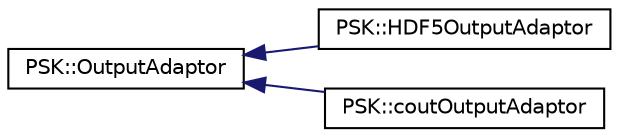 digraph "Graphical Class Hierarchy"
{
 // INTERACTIVE_SVG=YES
 // LATEX_PDF_SIZE
  edge [fontname="Helvetica",fontsize="10",labelfontname="Helvetica",labelfontsize="10"];
  node [fontname="Helvetica",fontsize="10",shape=record];
  rankdir="LR";
  Node0 [label="PSK::OutputAdaptor",height=0.2,width=0.4,color="black", fillcolor="white", style="filled",URL="$d9/de9/class_p_s_k_1_1_output_adaptor.html",tooltip="!"];
  Node0 -> Node1 [dir="back",color="midnightblue",fontsize="10",style="solid",fontname="Helvetica"];
  Node1 [label="PSK::HDF5OutputAdaptor",height=0.2,width=0.4,color="black", fillcolor="white", style="filled",URL="$d2/d07/class_p_s_k_1_1_h_d_f5_output_adaptor.html",tooltip=" "];
  Node0 -> Node2 [dir="back",color="midnightblue",fontsize="10",style="solid",fontname="Helvetica"];
  Node2 [label="PSK::coutOutputAdaptor",height=0.2,width=0.4,color="black", fillcolor="white", style="filled",URL="$de/d40/class_p_s_k_1_1cout_output_adaptor.html",tooltip=" "];
}
